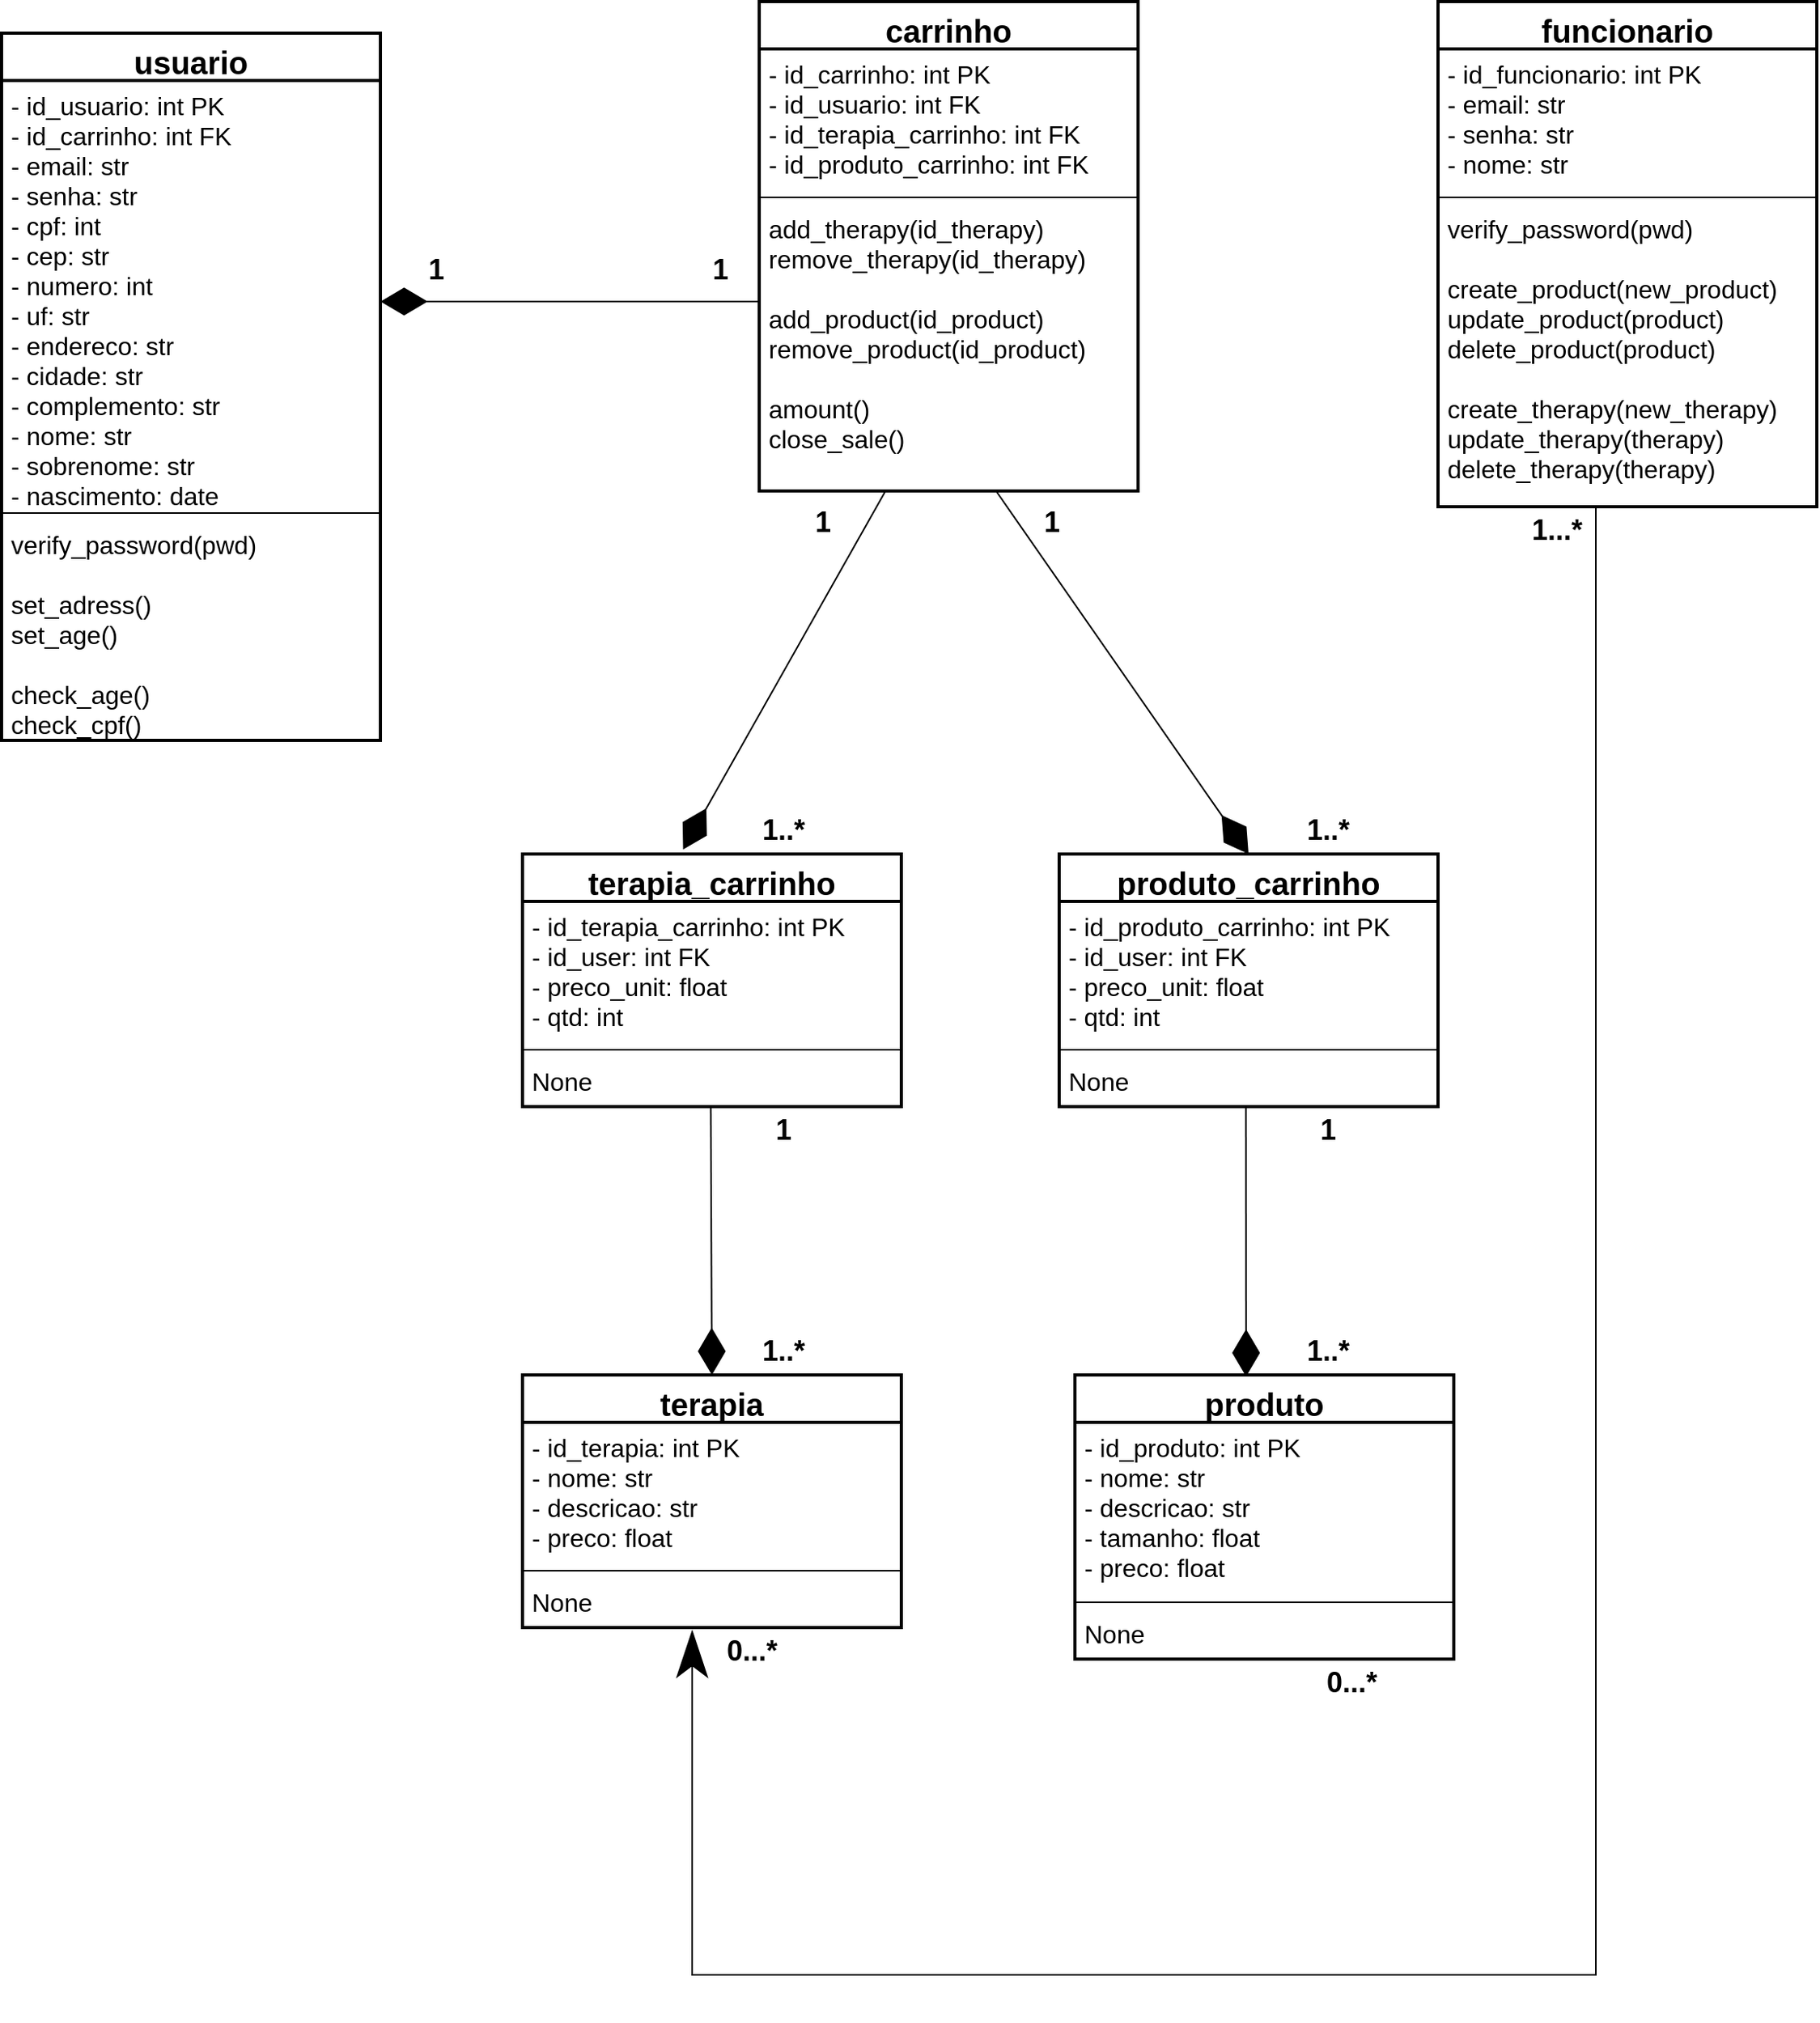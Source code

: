 <mxfile version="15.4.0" type="device"><diagram id="M43yr4Bylxm6SLU-yvdH" name="Page-1"><mxGraphModel dx="1590" dy="1916" grid="1" gridSize="10" guides="1" tooltips="1" connect="1" arrows="1" fold="1" page="1" pageScale="1" pageWidth="850" pageHeight="1100" math="0" shadow="0"><root><mxCell id="0"/><mxCell id="1" parent="0"/><mxCell id="YFUlvEDpxQ-Rd0WOlQIQ-1" value="usuario" style="swimlane;fontStyle=1;align=center;verticalAlign=top;childLayout=stackLayout;horizontal=1;startSize=30;horizontalStack=0;resizeParent=1;resizeParentMax=0;resizeLast=0;collapsible=1;marginBottom=0;strokeWidth=2;fontSize=20;" parent="1" vertex="1"><mxGeometry x="50" y="-870" width="240" height="448" as="geometry"/></mxCell><mxCell id="YFUlvEDpxQ-Rd0WOlQIQ-2" value="- id_usuario: int PK&#10;- id_carrinho: int FK&#10;- email: str&#10;- senha: str&#10;- cpf: int&#10;- cep: str&#10;- numero: int&#10;- uf: str&#10;- endereco: str&#10;- cidade: str&#10;- complemento: str&#10;- nome: str&#10;- sobrenome: str&#10;- nascimento: date&#10;- idade: int" style="text;strokeColor=none;fillColor=none;align=left;verticalAlign=top;spacingLeft=4;spacingRight=4;overflow=hidden;rotatable=0;points=[[0,0.5],[1,0.5]];portConstraint=eastwest;fontSize=16;" parent="YFUlvEDpxQ-Rd0WOlQIQ-1" vertex="1"><mxGeometry y="30" width="240" height="270" as="geometry"/></mxCell><mxCell id="YFUlvEDpxQ-Rd0WOlQIQ-3" value="" style="line;strokeWidth=1;fillColor=none;align=left;verticalAlign=middle;spacingTop=-1;spacingLeft=3;spacingRight=3;rotatable=0;labelPosition=right;points=[];portConstraint=eastwest;" parent="YFUlvEDpxQ-Rd0WOlQIQ-1" vertex="1"><mxGeometry y="300" width="240" height="8" as="geometry"/></mxCell><mxCell id="YFUlvEDpxQ-Rd0WOlQIQ-4" value="verify_password(pwd)&#10;&#10;set_adress()&#10;set_age()&#10;&#10;check_age()&#10;check_cpf()" style="text;strokeColor=none;fillColor=none;align=left;verticalAlign=top;spacingLeft=4;spacingRight=4;overflow=hidden;rotatable=0;points=[[0,0.5],[1,0.5]];portConstraint=eastwest;fontSize=16;" parent="YFUlvEDpxQ-Rd0WOlQIQ-1" vertex="1"><mxGeometry y="308" width="240" height="140" as="geometry"/></mxCell><mxCell id="YFUlvEDpxQ-Rd0WOlQIQ-5" value="produto" style="swimlane;fontStyle=1;align=center;verticalAlign=top;childLayout=stackLayout;horizontal=1;startSize=30;horizontalStack=0;resizeParent=1;resizeParentMax=0;resizeLast=0;collapsible=1;marginBottom=0;strokeWidth=2;fontSize=20;" parent="1" vertex="1"><mxGeometry x="730" y="-20" width="240" height="180" as="geometry"/></mxCell><mxCell id="YFUlvEDpxQ-Rd0WOlQIQ-6" value="- id_produto: int PK&#10;- nome: str&#10;- descricao: str&#10;- tamanho: float&#10;- preco: float" style="text;strokeColor=none;fillColor=none;align=left;verticalAlign=top;spacingLeft=4;spacingRight=4;overflow=hidden;rotatable=0;points=[[0,0.5],[1,0.5]];portConstraint=eastwest;fontSize=16;" parent="YFUlvEDpxQ-Rd0WOlQIQ-5" vertex="1"><mxGeometry y="30" width="240" height="110" as="geometry"/></mxCell><mxCell id="YFUlvEDpxQ-Rd0WOlQIQ-7" value="" style="line;strokeWidth=1;fillColor=none;align=left;verticalAlign=middle;spacingTop=-1;spacingLeft=3;spacingRight=3;rotatable=0;labelPosition=right;points=[];portConstraint=eastwest;" parent="YFUlvEDpxQ-Rd0WOlQIQ-5" vertex="1"><mxGeometry y="140" width="240" height="8" as="geometry"/></mxCell><mxCell id="YFUlvEDpxQ-Rd0WOlQIQ-8" value="None" style="text;strokeColor=none;fillColor=none;align=left;verticalAlign=top;spacingLeft=4;spacingRight=4;overflow=hidden;rotatable=0;points=[[0,0.5],[1,0.5]];portConstraint=eastwest;fontSize=16;" parent="YFUlvEDpxQ-Rd0WOlQIQ-5" vertex="1"><mxGeometry y="148" width="240" height="32" as="geometry"/></mxCell><mxCell id="YFUlvEDpxQ-Rd0WOlQIQ-9" style="rounded=0;jumpSize=6;orthogonalLoop=1;jettySize=auto;html=1;entryX=0.5;entryY=0;entryDx=0;entryDy=0;fontSize=11;startArrow=none;startFill=0;endArrow=diamondThin;endFill=1;endSize=27;targetPerimeterSpacing=0;strokeColor=#000000;strokeWidth=1;verticalAlign=middle;sourcePerimeterSpacing=0;exitX=0.497;exitY=1;exitDx=0;exitDy=0;exitPerimeter=0;" parent="1" source="YFUlvEDpxQ-Rd0WOlQIQ-21" target="YFUlvEDpxQ-Rd0WOlQIQ-10" edge="1"><mxGeometry relative="1" as="geometry"><mxPoint x="500" y="-190" as="sourcePoint"/></mxGeometry></mxCell><mxCell id="YFUlvEDpxQ-Rd0WOlQIQ-10" value="terapia" style="swimlane;fontStyle=1;align=center;verticalAlign=top;childLayout=stackLayout;horizontal=1;startSize=30;horizontalStack=0;resizeParent=1;resizeParentMax=0;resizeLast=0;collapsible=1;marginBottom=0;strokeWidth=2;fontSize=20;" parent="1" vertex="1"><mxGeometry x="380" y="-20" width="240" height="160" as="geometry"/></mxCell><mxCell id="YFUlvEDpxQ-Rd0WOlQIQ-11" value="- id_terapia: int PK&#10;- nome: str&#10;- descricao: str&#10;- preco: float&#10;" style="text;strokeColor=none;fillColor=none;align=left;verticalAlign=top;spacingLeft=4;spacingRight=4;overflow=hidden;rotatable=0;points=[[0,0.5],[1,0.5]];portConstraint=eastwest;fontSize=16;" parent="YFUlvEDpxQ-Rd0WOlQIQ-10" vertex="1"><mxGeometry y="30" width="240" height="90" as="geometry"/></mxCell><mxCell id="YFUlvEDpxQ-Rd0WOlQIQ-12" value="" style="line;strokeWidth=1;fillColor=none;align=left;verticalAlign=middle;spacingTop=-1;spacingLeft=3;spacingRight=3;rotatable=0;labelPosition=right;points=[];portConstraint=eastwest;" parent="YFUlvEDpxQ-Rd0WOlQIQ-10" vertex="1"><mxGeometry y="120" width="240" height="8" as="geometry"/></mxCell><mxCell id="YFUlvEDpxQ-Rd0WOlQIQ-13" value="None" style="text;strokeColor=none;fillColor=none;align=left;verticalAlign=top;spacingLeft=4;spacingRight=4;overflow=hidden;rotatable=0;points=[[0,0.5],[1,0.5]];portConstraint=eastwest;fontSize=16;" parent="YFUlvEDpxQ-Rd0WOlQIQ-10" vertex="1"><mxGeometry y="128" width="240" height="32" as="geometry"/></mxCell><mxCell id="YFUlvEDpxQ-Rd0WOlQIQ-14" value="carrinho" style="swimlane;fontStyle=1;align=center;verticalAlign=top;childLayout=stackLayout;horizontal=1;startSize=30;horizontalStack=0;resizeParent=1;resizeParentMax=0;resizeLast=0;collapsible=1;marginBottom=0;strokeWidth=2;fontSize=20;" parent="1" vertex="1"><mxGeometry x="530" y="-890" width="240" height="310" as="geometry"><mxRectangle x="530" y="-890" width="110" height="30" as="alternateBounds"/></mxGeometry></mxCell><mxCell id="YFUlvEDpxQ-Rd0WOlQIQ-15" value="- id_carrinho: int PK&#10;- id_usuario: int FK&#10;- id_terapia_carrinho: int FK&#10;- id_produto_carrinho: int FK" style="text;strokeColor=none;fillColor=none;align=left;verticalAlign=top;spacingLeft=4;spacingRight=4;overflow=hidden;rotatable=0;points=[[0,0.5],[1,0.5]];portConstraint=eastwest;fontSize=16;" parent="YFUlvEDpxQ-Rd0WOlQIQ-14" vertex="1"><mxGeometry y="30" width="240" height="90" as="geometry"/></mxCell><mxCell id="YFUlvEDpxQ-Rd0WOlQIQ-16" value="" style="line;strokeWidth=1;fillColor=none;align=left;verticalAlign=middle;spacingTop=-1;spacingLeft=3;spacingRight=3;rotatable=0;labelPosition=right;points=[];portConstraint=eastwest;" parent="YFUlvEDpxQ-Rd0WOlQIQ-14" vertex="1"><mxGeometry y="120" width="240" height="8" as="geometry"/></mxCell><mxCell id="YFUlvEDpxQ-Rd0WOlQIQ-17" value="add_therapy(id_therapy)&#10;remove_therapy(id_therapy)&#10;&#10;add_product(id_product)&#10;remove_product(id_product)&#10;&#10;amount()&#10;close_sale()" style="text;strokeColor=none;fillColor=none;align=left;verticalAlign=top;spacingLeft=4;spacingRight=4;overflow=hidden;rotatable=0;points=[[0,0.5],[1,0.5]];portConstraint=eastwest;fontSize=16;" parent="YFUlvEDpxQ-Rd0WOlQIQ-14" vertex="1"><mxGeometry y="128" width="240" height="182" as="geometry"/></mxCell><mxCell id="YFUlvEDpxQ-Rd0WOlQIQ-18" value="terapia_carrinho" style="swimlane;fontStyle=1;align=center;verticalAlign=top;childLayout=stackLayout;horizontal=1;startSize=30;horizontalStack=0;resizeParent=1;resizeParentMax=0;resizeLast=0;collapsible=1;marginBottom=0;strokeWidth=2;fontSize=20;" parent="1" vertex="1"><mxGeometry x="380" y="-350" width="240" height="160" as="geometry"/></mxCell><mxCell id="YFUlvEDpxQ-Rd0WOlQIQ-19" value="- id_terapia_carrinho: int PK&#10;- id_user: int FK&#10;- preco_unit: float&#10;- qtd: int&#10;" style="text;strokeColor=none;fillColor=none;align=left;verticalAlign=top;spacingLeft=4;spacingRight=4;overflow=hidden;rotatable=0;points=[[0,0.5],[1,0.5]];portConstraint=eastwest;fontSize=16;" parent="YFUlvEDpxQ-Rd0WOlQIQ-18" vertex="1"><mxGeometry y="30" width="240" height="90" as="geometry"/></mxCell><mxCell id="YFUlvEDpxQ-Rd0WOlQIQ-20" value="" style="line;strokeWidth=1;fillColor=none;align=left;verticalAlign=middle;spacingTop=-1;spacingLeft=3;spacingRight=3;rotatable=0;labelPosition=right;points=[];portConstraint=eastwest;" parent="YFUlvEDpxQ-Rd0WOlQIQ-18" vertex="1"><mxGeometry y="120" width="240" height="8" as="geometry"/></mxCell><mxCell id="YFUlvEDpxQ-Rd0WOlQIQ-21" value="None" style="text;strokeColor=none;fillColor=none;align=left;verticalAlign=top;spacingLeft=4;spacingRight=4;overflow=hidden;rotatable=0;points=[[0,0.5],[1,0.5]];portConstraint=eastwest;fontSize=16;" parent="YFUlvEDpxQ-Rd0WOlQIQ-18" vertex="1"><mxGeometry y="128" width="240" height="32" as="geometry"/></mxCell><mxCell id="YFUlvEDpxQ-Rd0WOlQIQ-22" value="produto_carrinho" style="swimlane;fontStyle=1;align=center;verticalAlign=top;childLayout=stackLayout;horizontal=1;startSize=30;horizontalStack=0;resizeParent=1;resizeParentMax=0;resizeLast=0;collapsible=1;marginBottom=0;strokeWidth=2;fontSize=20;" parent="1" vertex="1"><mxGeometry x="720" y="-350" width="240" height="160" as="geometry"/></mxCell><mxCell id="YFUlvEDpxQ-Rd0WOlQIQ-23" value="- id_produto_carrinho: int PK&#10;- id_user: int FK&#10;- preco_unit: float&#10;- qtd: int" style="text;strokeColor=none;fillColor=none;align=left;verticalAlign=top;spacingLeft=4;spacingRight=4;overflow=hidden;rotatable=0;points=[[0,0.5],[1,0.5]];portConstraint=eastwest;fontSize=16;" parent="YFUlvEDpxQ-Rd0WOlQIQ-22" vertex="1"><mxGeometry y="30" width="240" height="90" as="geometry"/></mxCell><mxCell id="YFUlvEDpxQ-Rd0WOlQIQ-24" value="" style="line;strokeWidth=1;fillColor=none;align=left;verticalAlign=middle;spacingTop=-1;spacingLeft=3;spacingRight=3;rotatable=0;labelPosition=right;points=[];portConstraint=eastwest;" parent="YFUlvEDpxQ-Rd0WOlQIQ-22" vertex="1"><mxGeometry y="120" width="240" height="8" as="geometry"/></mxCell><mxCell id="YFUlvEDpxQ-Rd0WOlQIQ-25" value="None" style="text;strokeColor=none;fillColor=none;align=left;verticalAlign=top;spacingLeft=4;spacingRight=4;overflow=hidden;rotatable=0;points=[[0,0.5],[1,0.5]];portConstraint=eastwest;fontSize=16;" parent="YFUlvEDpxQ-Rd0WOlQIQ-22" vertex="1"><mxGeometry y="128" width="240" height="32" as="geometry"/></mxCell><mxCell id="YFUlvEDpxQ-Rd0WOlQIQ-26" style="edgeStyle=orthogonalEdgeStyle;rounded=0;orthogonalLoop=1;jettySize=auto;html=1;exitX=0;exitY=0.5;exitDx=0;exitDy=0;endArrow=diamondThin;endFill=1;endSize=27;" parent="1" source="YFUlvEDpxQ-Rd0WOlQIQ-17" edge="1"><mxGeometry relative="1" as="geometry"><mxPoint x="290" y="-700" as="targetPoint"/><Array as="points"><mxPoint x="530" y="-700"/></Array></mxGeometry></mxCell><mxCell id="YFUlvEDpxQ-Rd0WOlQIQ-27" value="&lt;span&gt;&lt;font style=&quot;font-size: 18px&quot;&gt;1&lt;/font&gt;&lt;/span&gt;" style="text;html=1;align=center;verticalAlign=middle;resizable=0;points=[];autosize=1;strokeColor=none;fillColor=none;fontStyle=1" parent="1" vertex="1"><mxGeometry x="310" y="-730" width="30" height="20" as="geometry"/></mxCell><mxCell id="YFUlvEDpxQ-Rd0WOlQIQ-28" value="&lt;span&gt;&lt;font style=&quot;font-size: 18px&quot;&gt;1&lt;/font&gt;&lt;/span&gt;" style="text;html=1;align=center;verticalAlign=middle;resizable=0;points=[];autosize=1;strokeColor=none;fillColor=none;fontStyle=1" parent="1" vertex="1"><mxGeometry x="490" y="-730" width="30" height="20" as="geometry"/></mxCell><mxCell id="YFUlvEDpxQ-Rd0WOlQIQ-29" style="rounded=0;jumpSize=6;orthogonalLoop=1;jettySize=auto;html=1;entryX=0.408;entryY=0.006;entryDx=0;entryDy=0;fontSize=11;startArrow=none;startFill=0;endArrow=diamondThin;endFill=1;endSize=27;targetPerimeterSpacing=0;strokeColor=#000000;strokeWidth=1;verticalAlign=middle;sourcePerimeterSpacing=0;entryPerimeter=0;exitX=0.493;exitY=1;exitDx=0;exitDy=0;exitPerimeter=0;" parent="1" source="YFUlvEDpxQ-Rd0WOlQIQ-25" edge="1"><mxGeometry relative="1" as="geometry"><mxPoint x="841.58" y="-210" as="sourcePoint"/><mxPoint x="838.42" y="-19.04" as="targetPoint"/></mxGeometry></mxCell><mxCell id="YFUlvEDpxQ-Rd0WOlQIQ-30" style="rounded=0;jumpSize=6;orthogonalLoop=1;jettySize=auto;html=1;entryX=0.424;entryY=-0.018;entryDx=0;entryDy=0;fontSize=11;startArrow=none;startFill=0;endArrow=diamondThin;endFill=1;endSize=27;targetPerimeterSpacing=0;strokeColor=#000000;strokeWidth=1;verticalAlign=middle;sourcePerimeterSpacing=0;exitX=0.496;exitY=1.098;exitDx=0;exitDy=0;exitPerimeter=0;entryPerimeter=0;" parent="1" target="YFUlvEDpxQ-Rd0WOlQIQ-18" edge="1"><mxGeometry relative="1" as="geometry"><mxPoint x="610" y="-580.004" as="sourcePoint"/><mxPoint x="610.96" y="-393.14" as="targetPoint"/></mxGeometry></mxCell><mxCell id="YFUlvEDpxQ-Rd0WOlQIQ-31" style="rounded=0;jumpSize=6;orthogonalLoop=1;jettySize=auto;html=1;entryX=0.5;entryY=0;entryDx=0;entryDy=0;fontSize=11;startArrow=none;startFill=0;endArrow=diamondThin;endFill=1;endSize=27;targetPerimeterSpacing=0;strokeColor=#000000;strokeWidth=1;verticalAlign=middle;sourcePerimeterSpacing=0;exitX=0.496;exitY=1.098;exitDx=0;exitDy=0;exitPerimeter=0;" parent="1" target="YFUlvEDpxQ-Rd0WOlQIQ-22" edge="1"><mxGeometry relative="1" as="geometry"><mxPoint x="680" y="-580.004" as="sourcePoint"/><mxPoint x="680.96" y="-393.14" as="targetPoint"/></mxGeometry></mxCell><mxCell id="YFUlvEDpxQ-Rd0WOlQIQ-32" style="rounded=0;jumpSize=6;orthogonalLoop=1;jettySize=auto;html=1;fontSize=11;startArrow=none;startFill=0;endArrow=classicThin;endFill=1;endSize=27;targetPerimeterSpacing=0;strokeColor=#000000;strokeWidth=1;verticalAlign=middle;sourcePerimeterSpacing=0;exitX=0.496;exitY=1.098;exitDx=0;exitDy=0;exitPerimeter=0;edgeStyle=orthogonalEdgeStyle;entryX=0.448;entryY=1.054;entryDx=0;entryDy=0;entryPerimeter=0;" parent="1" target="YFUlvEDpxQ-Rd0WOlQIQ-13" edge="1"><mxGeometry relative="1" as="geometry"><mxPoint x="1050" y="-570.004" as="sourcePoint"/><mxPoint x="480" y="350" as="targetPoint"/><Array as="points"><mxPoint x="1060" y="-570"/><mxPoint x="1060" y="360"/><mxPoint x="487" y="360"/></Array></mxGeometry></mxCell><mxCell id="YFUlvEDpxQ-Rd0WOlQIQ-34" value="&lt;span style=&quot;font-size: 18px;&quot;&gt;1...*&lt;/span&gt;" style="text;html=1;align=center;verticalAlign=middle;resizable=0;points=[];autosize=1;strokeColor=none;fillColor=none;fontSize=18;fontStyle=1" parent="1" vertex="1"><mxGeometry x="1010" y="-570" width="50" height="30" as="geometry"/></mxCell><mxCell id="YFUlvEDpxQ-Rd0WOlQIQ-35" value="0...*" style="text;html=1;align=center;verticalAlign=middle;resizable=0;points=[];autosize=1;strokeColor=none;fillColor=none;fontSize=18;fontStyle=1" parent="1" vertex="1"><mxGeometry x="880" y="160" width="50" height="30" as="geometry"/></mxCell><mxCell id="YFUlvEDpxQ-Rd0WOlQIQ-36" value="0...*" style="text;html=1;align=center;verticalAlign=middle;resizable=0;points=[];autosize=1;strokeColor=none;fillColor=none;fontSize=18;fontStyle=1" parent="1" vertex="1"><mxGeometry x="500" y="140" width="50" height="30" as="geometry"/></mxCell><mxCell id="YFUlvEDpxQ-Rd0WOlQIQ-37" value="1..*" style="text;html=1;align=center;verticalAlign=middle;resizable=0;points=[];autosize=1;strokeColor=none;fillColor=none;fontSize=18;fontStyle=1" parent="1" vertex="1"><mxGeometry x="525" y="-50" width="40" height="30" as="geometry"/></mxCell><mxCell id="YFUlvEDpxQ-Rd0WOlQIQ-38" value="1" style="text;html=1;align=center;verticalAlign=middle;resizable=0;points=[];autosize=1;strokeColor=none;fillColor=none;fontSize=18;fontStyle=1" parent="1" vertex="1"><mxGeometry x="530" y="-190" width="30" height="30" as="geometry"/></mxCell><mxCell id="YFUlvEDpxQ-Rd0WOlQIQ-39" value="1" style="text;html=1;align=center;verticalAlign=middle;resizable=0;points=[];autosize=1;strokeColor=none;fillColor=none;fontSize=18;fontStyle=1" parent="1" vertex="1"><mxGeometry x="875" y="-190" width="30" height="30" as="geometry"/></mxCell><mxCell id="YFUlvEDpxQ-Rd0WOlQIQ-40" value="1..*" style="text;html=1;align=center;verticalAlign=middle;resizable=0;points=[];autosize=1;strokeColor=none;fillColor=none;fontSize=18;fontStyle=1" parent="1" vertex="1"><mxGeometry x="870" y="-50" width="40" height="30" as="geometry"/></mxCell><mxCell id="YFUlvEDpxQ-Rd0WOlQIQ-41" value="1" style="text;html=1;align=center;verticalAlign=middle;resizable=0;points=[];autosize=1;strokeColor=none;fillColor=none;fontSize=18;fontStyle=1" parent="1" vertex="1"><mxGeometry x="555" y="-575" width="30" height="30" as="geometry"/></mxCell><mxCell id="YFUlvEDpxQ-Rd0WOlQIQ-42" value="1" style="text;html=1;align=center;verticalAlign=middle;resizable=0;points=[];autosize=1;strokeColor=none;fillColor=none;fontSize=18;fontStyle=1" parent="1" vertex="1"><mxGeometry x="700" y="-575" width="30" height="30" as="geometry"/></mxCell><mxCell id="YFUlvEDpxQ-Rd0WOlQIQ-43" value="1..*" style="text;html=1;align=center;verticalAlign=middle;resizable=0;points=[];autosize=1;strokeColor=none;fillColor=none;fontSize=18;fontStyle=1" parent="1" vertex="1"><mxGeometry x="525" y="-380" width="40" height="30" as="geometry"/></mxCell><mxCell id="YFUlvEDpxQ-Rd0WOlQIQ-44" value="1..*" style="text;html=1;align=center;verticalAlign=middle;resizable=0;points=[];autosize=1;strokeColor=none;fillColor=none;fontSize=18;fontStyle=1" parent="1" vertex="1"><mxGeometry x="870" y="-380" width="40" height="30" as="geometry"/></mxCell><mxCell id="YFUlvEDpxQ-Rd0WOlQIQ-45" value="funcionario" style="swimlane;fontStyle=1;align=center;verticalAlign=top;childLayout=stackLayout;horizontal=1;startSize=30;horizontalStack=0;resizeParent=1;resizeParentMax=0;resizeLast=0;collapsible=1;marginBottom=0;strokeWidth=2;fontSize=20;" parent="1" vertex="1"><mxGeometry x="960" y="-890" width="240" height="320" as="geometry"><mxRectangle x="410" y="290" width="140" height="30" as="alternateBounds"/></mxGeometry></mxCell><mxCell id="YFUlvEDpxQ-Rd0WOlQIQ-46" value="- id_funcionario: int PK&#10;- email: str&#10;- senha: str&#10;- nome: str" style="text;strokeColor=none;fillColor=none;align=left;verticalAlign=top;spacingLeft=4;spacingRight=4;overflow=hidden;rotatable=0;points=[[0,0.5],[1,0.5]];portConstraint=eastwest;fontSize=16;" parent="YFUlvEDpxQ-Rd0WOlQIQ-45" vertex="1"><mxGeometry y="30" width="240" height="90" as="geometry"/></mxCell><mxCell id="YFUlvEDpxQ-Rd0WOlQIQ-47" value="" style="line;strokeWidth=1;fillColor=none;align=left;verticalAlign=middle;spacingTop=-1;spacingLeft=3;spacingRight=3;rotatable=0;labelPosition=right;points=[];portConstraint=eastwest;" parent="YFUlvEDpxQ-Rd0WOlQIQ-45" vertex="1"><mxGeometry y="120" width="240" height="8" as="geometry"/></mxCell><mxCell id="YFUlvEDpxQ-Rd0WOlQIQ-48" value="verify_password(pwd)&#10;&#10;create_product(new_product)&#10;update_product(product)&#10;delete_product(product)&#10;&#10;create_therapy(new_therapy)&#10;update_therapy(therapy)&#10;delete_therapy(therapy)&#10;&#10;" style="text;strokeColor=none;fillColor=none;align=left;verticalAlign=top;spacingLeft=4;spacingRight=4;overflow=hidden;rotatable=0;points=[[0,0.5],[1,0.5]];portConstraint=eastwest;fontSize=16;" parent="YFUlvEDpxQ-Rd0WOlQIQ-45" vertex="1"><mxGeometry y="128" width="240" height="192" as="geometry"/></mxCell></root></mxGraphModel></diagram></mxfile>